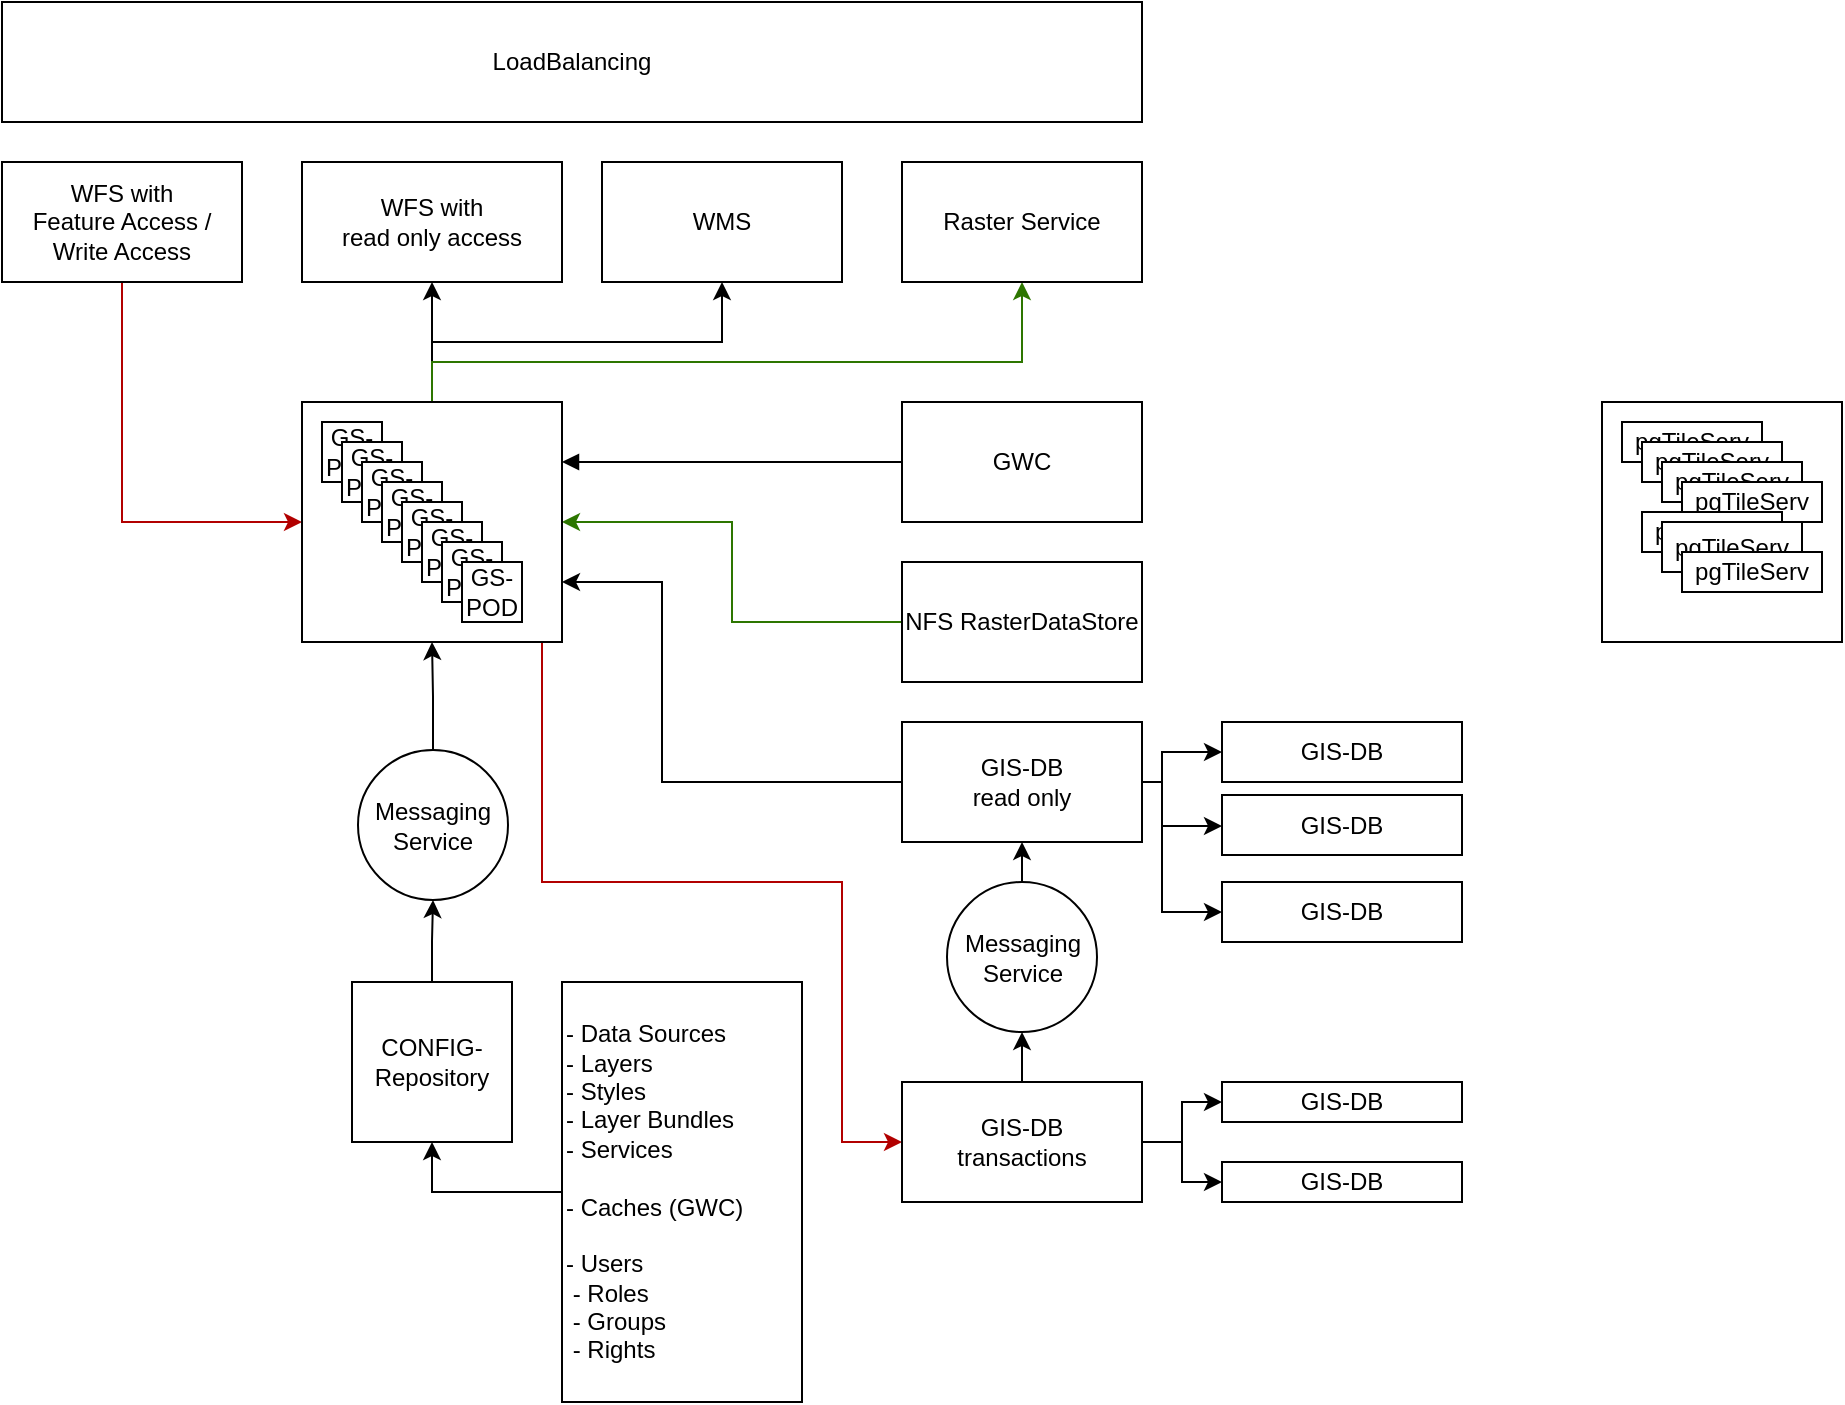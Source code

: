 <mxfile version="20.2.7" type="github">
  <diagram id="kBEQkJ9R00Mu1QqiutLS" name="Seite-1">
    <mxGraphModel dx="1476" dy="904" grid="1" gridSize="10" guides="1" tooltips="1" connect="1" arrows="1" fold="1" page="1" pageScale="1" pageWidth="827" pageHeight="1169" math="0" shadow="0">
      <root>
        <mxCell id="0" />
        <mxCell id="1" parent="0" />
        <mxCell id="1Yj2rp-FqBe1VxQH6b2S-27" style="edgeStyle=orthogonalEdgeStyle;rounded=0;orthogonalLoop=1;jettySize=auto;html=1;exitX=1;exitY=0.25;exitDx=0;exitDy=0;entryX=0;entryY=0.5;entryDx=0;entryDy=0;startArrow=block;startFill=1;endArrow=none;endFill=0;" edge="1" parent="1" source="1Yj2rp-FqBe1VxQH6b2S-3" target="1Yj2rp-FqBe1VxQH6b2S-18">
          <mxGeometry relative="1" as="geometry" />
        </mxCell>
        <mxCell id="1Yj2rp-FqBe1VxQH6b2S-28" style="edgeStyle=orthogonalEdgeStyle;rounded=0;orthogonalLoop=1;jettySize=auto;html=1;exitX=1;exitY=0.5;exitDx=0;exitDy=0;entryX=0;entryY=0.5;entryDx=0;entryDy=0;fillColor=#60a917;strokeColor=#2D7600;startArrow=classic;startFill=1;endArrow=none;endFill=0;" edge="1" parent="1" source="1Yj2rp-FqBe1VxQH6b2S-3" target="1Yj2rp-FqBe1VxQH6b2S-19">
          <mxGeometry relative="1" as="geometry" />
        </mxCell>
        <mxCell id="1Yj2rp-FqBe1VxQH6b2S-29" style="edgeStyle=orthogonalEdgeStyle;rounded=0;orthogonalLoop=1;jettySize=auto;html=1;exitX=1;exitY=0.75;exitDx=0;exitDy=0;entryX=0;entryY=0.5;entryDx=0;entryDy=0;startArrow=classic;startFill=1;endArrow=none;endFill=0;" edge="1" parent="1" source="1Yj2rp-FqBe1VxQH6b2S-3" target="1Yj2rp-FqBe1VxQH6b2S-20">
          <mxGeometry relative="1" as="geometry">
            <Array as="points">
              <mxPoint x="410" y="450" />
              <mxPoint x="410" y="550" />
            </Array>
          </mxGeometry>
        </mxCell>
        <mxCell id="1Yj2rp-FqBe1VxQH6b2S-38" style="edgeStyle=orthogonalEdgeStyle;rounded=0;orthogonalLoop=1;jettySize=auto;html=1;exitX=1;exitY=0.75;exitDx=0;exitDy=0;entryX=0;entryY=0.5;entryDx=0;entryDy=0;fillColor=#e51400;strokeColor=#B20000;" edge="1" parent="1" source="1Yj2rp-FqBe1VxQH6b2S-3" target="1Yj2rp-FqBe1VxQH6b2S-36">
          <mxGeometry relative="1" as="geometry">
            <Array as="points">
              <mxPoint x="350" y="450" />
              <mxPoint x="350" y="600" />
              <mxPoint x="500" y="600" />
              <mxPoint x="500" y="730" />
            </Array>
          </mxGeometry>
        </mxCell>
        <mxCell id="1Yj2rp-FqBe1VxQH6b2S-48" style="edgeStyle=orthogonalEdgeStyle;rounded=0;orthogonalLoop=1;jettySize=auto;html=1;exitX=0.5;exitY=0;exitDx=0;exitDy=0;entryX=0.5;entryY=1;entryDx=0;entryDy=0;" edge="1" parent="1" source="1Yj2rp-FqBe1VxQH6b2S-3" target="1Yj2rp-FqBe1VxQH6b2S-33">
          <mxGeometry relative="1" as="geometry" />
        </mxCell>
        <mxCell id="1Yj2rp-FqBe1VxQH6b2S-50" style="edgeStyle=orthogonalEdgeStyle;rounded=0;orthogonalLoop=1;jettySize=auto;html=1;" edge="1" parent="1" source="1Yj2rp-FqBe1VxQH6b2S-3" target="1Yj2rp-FqBe1VxQH6b2S-34">
          <mxGeometry relative="1" as="geometry">
            <mxPoint x="350.0" y="310" as="targetPoint" />
            <Array as="points">
              <mxPoint x="295" y="330" />
              <mxPoint x="440" y="330" />
            </Array>
          </mxGeometry>
        </mxCell>
        <mxCell id="1Yj2rp-FqBe1VxQH6b2S-51" style="edgeStyle=orthogonalEdgeStyle;rounded=0;orthogonalLoop=1;jettySize=auto;html=1;entryX=0.5;entryY=1;entryDx=0;entryDy=0;fillColor=#60a917;strokeColor=#2D7600;" edge="1" parent="1" source="1Yj2rp-FqBe1VxQH6b2S-3" target="1Yj2rp-FqBe1VxQH6b2S-35">
          <mxGeometry relative="1" as="geometry">
            <Array as="points">
              <mxPoint x="295" y="340" />
              <mxPoint x="590" y="340" />
            </Array>
          </mxGeometry>
        </mxCell>
        <mxCell id="1Yj2rp-FqBe1VxQH6b2S-13" style="edgeStyle=orthogonalEdgeStyle;rounded=0;orthogonalLoop=1;jettySize=auto;html=1;exitX=0.5;exitY=0;exitDx=0;exitDy=0;" edge="1" parent="1" source="1Yj2rp-FqBe1VxQH6b2S-2" target="1Yj2rp-FqBe1VxQH6b2S-12">
          <mxGeometry relative="1" as="geometry" />
        </mxCell>
        <mxCell id="1Yj2rp-FqBe1VxQH6b2S-2" value="CONFIG-Repository" style="whiteSpace=wrap;html=1;aspect=fixed;" vertex="1" parent="1">
          <mxGeometry x="255" y="650" width="80" height="80" as="geometry" />
        </mxCell>
        <mxCell id="1Yj2rp-FqBe1VxQH6b2S-14" style="edgeStyle=orthogonalEdgeStyle;rounded=0;orthogonalLoop=1;jettySize=auto;html=1;entryX=0.5;entryY=1;entryDx=0;entryDy=0;" edge="1" parent="1" source="1Yj2rp-FqBe1VxQH6b2S-12" target="1Yj2rp-FqBe1VxQH6b2S-3">
          <mxGeometry relative="1" as="geometry" />
        </mxCell>
        <mxCell id="1Yj2rp-FqBe1VxQH6b2S-12" value="&lt;div&gt;Messaging&lt;/div&gt;&lt;div&gt;Service&lt;/div&gt;" style="ellipse;whiteSpace=wrap;html=1;aspect=fixed;" vertex="1" parent="1">
          <mxGeometry x="258" y="534" width="75" height="75" as="geometry" />
        </mxCell>
        <mxCell id="1Yj2rp-FqBe1VxQH6b2S-16" style="edgeStyle=orthogonalEdgeStyle;rounded=0;orthogonalLoop=1;jettySize=auto;html=1;entryX=0.5;entryY=1;entryDx=0;entryDy=0;" edge="1" parent="1" source="1Yj2rp-FqBe1VxQH6b2S-15" target="1Yj2rp-FqBe1VxQH6b2S-2">
          <mxGeometry relative="1" as="geometry" />
        </mxCell>
        <mxCell id="1Yj2rp-FqBe1VxQH6b2S-15" value="&lt;div align=&quot;left&quot;&gt;- Data Sources&lt;/div&gt;&lt;div align=&quot;left&quot;&gt;- Layers&lt;/div&gt;&lt;div align=&quot;left&quot;&gt;- Styles&lt;/div&gt;&lt;div align=&quot;left&quot;&gt;- Layer Bundles&lt;/div&gt;&lt;div align=&quot;left&quot;&gt;- Services&lt;br&gt;&lt;/div&gt;&lt;div align=&quot;left&quot;&gt;&lt;br&gt;&lt;/div&gt;&lt;div align=&quot;left&quot;&gt;- Caches (GWC)&lt;/div&gt;&lt;div align=&quot;left&quot;&gt;&lt;br&gt;&lt;/div&gt;&lt;div align=&quot;left&quot;&gt;- Users&lt;/div&gt;&lt;div align=&quot;left&quot;&gt;&lt;span style=&quot;white-space: pre;&quot;&gt;	&lt;/span&gt;- Roles&lt;/div&gt;&lt;div align=&quot;left&quot;&gt;&lt;span style=&quot;white-space: pre;&quot;&gt;	&lt;/span&gt;- Groups&lt;/div&gt;&lt;div align=&quot;left&quot;&gt;&lt;span style=&quot;white-space: pre;&quot;&gt;	&lt;/span&gt;- Rights&lt;/div&gt;" style="rounded=0;whiteSpace=wrap;html=1;align=left;" vertex="1" parent="1">
          <mxGeometry x="360" y="650" width="120" height="210" as="geometry" />
        </mxCell>
        <mxCell id="1Yj2rp-FqBe1VxQH6b2S-18" value="GWC" style="rounded=0;whiteSpace=wrap;html=1;" vertex="1" parent="1">
          <mxGeometry x="530" y="360" width="120" height="60" as="geometry" />
        </mxCell>
        <mxCell id="1Yj2rp-FqBe1VxQH6b2S-19" value="NFS RasterDataStore" style="rounded=0;whiteSpace=wrap;html=1;" vertex="1" parent="1">
          <mxGeometry x="530" y="440" width="120" height="60" as="geometry" />
        </mxCell>
        <mxCell id="1Yj2rp-FqBe1VxQH6b2S-24" style="edgeStyle=orthogonalEdgeStyle;rounded=0;orthogonalLoop=1;jettySize=auto;html=1;exitX=1;exitY=0.5;exitDx=0;exitDy=0;entryX=0;entryY=0.5;entryDx=0;entryDy=0;" edge="1" parent="1" source="1Yj2rp-FqBe1VxQH6b2S-20" target="1Yj2rp-FqBe1VxQH6b2S-21">
          <mxGeometry relative="1" as="geometry">
            <Array as="points">
              <mxPoint x="660" y="550" />
              <mxPoint x="660" y="535" />
            </Array>
          </mxGeometry>
        </mxCell>
        <mxCell id="1Yj2rp-FqBe1VxQH6b2S-25" style="edgeStyle=orthogonalEdgeStyle;rounded=0;orthogonalLoop=1;jettySize=auto;html=1;exitX=1;exitY=0.5;exitDx=0;exitDy=0;entryX=0;entryY=0.5;entryDx=0;entryDy=0;" edge="1" parent="1" source="1Yj2rp-FqBe1VxQH6b2S-20" target="1Yj2rp-FqBe1VxQH6b2S-22">
          <mxGeometry relative="1" as="geometry">
            <Array as="points">
              <mxPoint x="660" y="550" />
              <mxPoint x="660" y="572" />
              <mxPoint x="690" y="572" />
            </Array>
          </mxGeometry>
        </mxCell>
        <mxCell id="1Yj2rp-FqBe1VxQH6b2S-26" style="edgeStyle=orthogonalEdgeStyle;rounded=0;orthogonalLoop=1;jettySize=auto;html=1;exitX=1;exitY=0.5;exitDx=0;exitDy=0;entryX=0;entryY=0.5;entryDx=0;entryDy=0;" edge="1" parent="1" source="1Yj2rp-FqBe1VxQH6b2S-20" target="1Yj2rp-FqBe1VxQH6b2S-23">
          <mxGeometry relative="1" as="geometry">
            <Array as="points">
              <mxPoint x="660" y="550" />
              <mxPoint x="660" y="615" />
            </Array>
          </mxGeometry>
        </mxCell>
        <mxCell id="1Yj2rp-FqBe1VxQH6b2S-20" value="&lt;div&gt;GIS-DB&lt;/div&gt;&lt;div&gt;read only&lt;br&gt;&lt;/div&gt;" style="rounded=0;whiteSpace=wrap;html=1;" vertex="1" parent="1">
          <mxGeometry x="530" y="520" width="120" height="60" as="geometry" />
        </mxCell>
        <mxCell id="1Yj2rp-FqBe1VxQH6b2S-21" value="GIS-DB" style="rounded=0;whiteSpace=wrap;html=1;" vertex="1" parent="1">
          <mxGeometry x="690" y="520" width="120" height="30" as="geometry" />
        </mxCell>
        <mxCell id="1Yj2rp-FqBe1VxQH6b2S-22" value="GIS-DB" style="rounded=0;whiteSpace=wrap;html=1;" vertex="1" parent="1">
          <mxGeometry x="690" y="556.5" width="120" height="30" as="geometry" />
        </mxCell>
        <mxCell id="1Yj2rp-FqBe1VxQH6b2S-23" value="GIS-DB" style="rounded=0;whiteSpace=wrap;html=1;" vertex="1" parent="1">
          <mxGeometry x="690" y="600" width="120" height="30" as="geometry" />
        </mxCell>
        <mxCell id="1Yj2rp-FqBe1VxQH6b2S-46" style="edgeStyle=orthogonalEdgeStyle;rounded=0;orthogonalLoop=1;jettySize=auto;html=1;exitX=0.5;exitY=1;exitDx=0;exitDy=0;entryX=0;entryY=0.5;entryDx=0;entryDy=0;fillColor=#e51400;strokeColor=#B20000;" edge="1" parent="1" source="1Yj2rp-FqBe1VxQH6b2S-32" target="1Yj2rp-FqBe1VxQH6b2S-3">
          <mxGeometry relative="1" as="geometry" />
        </mxCell>
        <mxCell id="1Yj2rp-FqBe1VxQH6b2S-32" value="&lt;div&gt;WFS with&lt;/div&gt;&lt;div&gt;Feature Access / Write Access&lt;br&gt;&lt;/div&gt;" style="rounded=0;whiteSpace=wrap;html=1;" vertex="1" parent="1">
          <mxGeometry x="80" y="240" width="120" height="60" as="geometry" />
        </mxCell>
        <mxCell id="1Yj2rp-FqBe1VxQH6b2S-33" value="&lt;div&gt;WFS with&lt;/div&gt;&lt;div&gt;read only access&lt;br&gt;&lt;/div&gt;" style="rounded=0;whiteSpace=wrap;html=1;" vertex="1" parent="1">
          <mxGeometry x="230" y="240" width="130" height="60" as="geometry" />
        </mxCell>
        <mxCell id="1Yj2rp-FqBe1VxQH6b2S-34" value="WMS" style="rounded=0;whiteSpace=wrap;html=1;" vertex="1" parent="1">
          <mxGeometry x="380" y="240" width="120" height="60" as="geometry" />
        </mxCell>
        <mxCell id="1Yj2rp-FqBe1VxQH6b2S-35" value="Raster Service" style="rounded=0;whiteSpace=wrap;html=1;" vertex="1" parent="1">
          <mxGeometry x="530" y="240" width="120" height="60" as="geometry" />
        </mxCell>
        <mxCell id="1Yj2rp-FqBe1VxQH6b2S-39" style="edgeStyle=orthogonalEdgeStyle;rounded=0;orthogonalLoop=1;jettySize=auto;html=1;exitX=0.5;exitY=0;exitDx=0;exitDy=0;entryX=0.5;entryY=1;entryDx=0;entryDy=0;" edge="1" parent="1" source="1Yj2rp-FqBe1VxQH6b2S-36" target="1Yj2rp-FqBe1VxQH6b2S-37">
          <mxGeometry relative="1" as="geometry" />
        </mxCell>
        <mxCell id="1Yj2rp-FqBe1VxQH6b2S-42" style="edgeStyle=orthogonalEdgeStyle;rounded=0;orthogonalLoop=1;jettySize=auto;html=1;exitX=1;exitY=0.5;exitDx=0;exitDy=0;entryX=0;entryY=0.5;entryDx=0;entryDy=0;" edge="1" parent="1" source="1Yj2rp-FqBe1VxQH6b2S-36" target="1Yj2rp-FqBe1VxQH6b2S-41">
          <mxGeometry relative="1" as="geometry" />
        </mxCell>
        <mxCell id="1Yj2rp-FqBe1VxQH6b2S-44" style="edgeStyle=orthogonalEdgeStyle;rounded=0;orthogonalLoop=1;jettySize=auto;html=1;exitX=1;exitY=0.5;exitDx=0;exitDy=0;" edge="1" parent="1" source="1Yj2rp-FqBe1VxQH6b2S-36" target="1Yj2rp-FqBe1VxQH6b2S-43">
          <mxGeometry relative="1" as="geometry" />
        </mxCell>
        <mxCell id="1Yj2rp-FqBe1VxQH6b2S-36" value="&lt;div&gt;GIS-DB &lt;br&gt;&lt;/div&gt;&lt;div&gt;transactions&lt;br&gt;&lt;/div&gt;" style="rounded=0;whiteSpace=wrap;html=1;" vertex="1" parent="1">
          <mxGeometry x="530" y="700" width="120" height="60" as="geometry" />
        </mxCell>
        <mxCell id="1Yj2rp-FqBe1VxQH6b2S-40" style="edgeStyle=orthogonalEdgeStyle;rounded=0;orthogonalLoop=1;jettySize=auto;html=1;exitX=0.5;exitY=0;exitDx=0;exitDy=0;entryX=0.5;entryY=1;entryDx=0;entryDy=0;" edge="1" parent="1" source="1Yj2rp-FqBe1VxQH6b2S-37" target="1Yj2rp-FqBe1VxQH6b2S-20">
          <mxGeometry relative="1" as="geometry" />
        </mxCell>
        <mxCell id="1Yj2rp-FqBe1VxQH6b2S-37" value="&lt;div&gt;Messaging&lt;/div&gt;&lt;div&gt;Service&lt;/div&gt;" style="ellipse;whiteSpace=wrap;html=1;aspect=fixed;" vertex="1" parent="1">
          <mxGeometry x="552.5" y="600" width="75" height="75" as="geometry" />
        </mxCell>
        <mxCell id="1Yj2rp-FqBe1VxQH6b2S-41" value="GIS-DB" style="rounded=0;whiteSpace=wrap;html=1;" vertex="1" parent="1">
          <mxGeometry x="690" y="700" width="120" height="20" as="geometry" />
        </mxCell>
        <mxCell id="1Yj2rp-FqBe1VxQH6b2S-43" value="GIS-DB" style="rounded=0;whiteSpace=wrap;html=1;" vertex="1" parent="1">
          <mxGeometry x="690" y="740" width="120" height="20" as="geometry" />
        </mxCell>
        <mxCell id="1Yj2rp-FqBe1VxQH6b2S-60" value="" style="group" vertex="1" connectable="0" parent="1">
          <mxGeometry x="880" y="360" width="120" height="120" as="geometry" />
        </mxCell>
        <mxCell id="1Yj2rp-FqBe1VxQH6b2S-52" value="" style="whiteSpace=wrap;html=1;aspect=fixed;" vertex="1" parent="1Yj2rp-FqBe1VxQH6b2S-60">
          <mxGeometry width="120" height="120" as="geometry" />
        </mxCell>
        <mxCell id="1Yj2rp-FqBe1VxQH6b2S-53" value="&lt;div&gt;pgTileServ&lt;/div&gt;" style="rounded=0;whiteSpace=wrap;html=1;" vertex="1" parent="1Yj2rp-FqBe1VxQH6b2S-60">
          <mxGeometry x="10" y="10" width="70" height="20" as="geometry" />
        </mxCell>
        <mxCell id="1Yj2rp-FqBe1VxQH6b2S-54" value="&lt;div&gt;pgTileServ&lt;/div&gt;" style="rounded=0;whiteSpace=wrap;html=1;" vertex="1" parent="1Yj2rp-FqBe1VxQH6b2S-60">
          <mxGeometry x="20" y="20" width="70" height="20" as="geometry" />
        </mxCell>
        <mxCell id="1Yj2rp-FqBe1VxQH6b2S-55" value="&lt;div&gt;pgTileServ&lt;/div&gt;" style="rounded=0;whiteSpace=wrap;html=1;" vertex="1" parent="1Yj2rp-FqBe1VxQH6b2S-60">
          <mxGeometry x="30" y="30" width="70" height="20" as="geometry" />
        </mxCell>
        <mxCell id="1Yj2rp-FqBe1VxQH6b2S-56" value="&lt;div&gt;pgTileServ&lt;/div&gt;" style="rounded=0;whiteSpace=wrap;html=1;" vertex="1" parent="1Yj2rp-FqBe1VxQH6b2S-60">
          <mxGeometry x="40" y="40" width="70" height="20" as="geometry" />
        </mxCell>
        <mxCell id="1Yj2rp-FqBe1VxQH6b2S-57" value="&lt;div&gt;pgTileServ&lt;/div&gt;" style="rounded=0;whiteSpace=wrap;html=1;" vertex="1" parent="1Yj2rp-FqBe1VxQH6b2S-60">
          <mxGeometry x="20" y="55" width="70" height="20" as="geometry" />
        </mxCell>
        <mxCell id="1Yj2rp-FqBe1VxQH6b2S-58" value="&lt;div&gt;pgTileServ&lt;/div&gt;" style="rounded=0;whiteSpace=wrap;html=1;" vertex="1" parent="1Yj2rp-FqBe1VxQH6b2S-60">
          <mxGeometry x="30" y="60" width="70" height="25" as="geometry" />
        </mxCell>
        <mxCell id="1Yj2rp-FqBe1VxQH6b2S-59" value="&lt;div&gt;pgTileServ&lt;/div&gt;" style="rounded=0;whiteSpace=wrap;html=1;" vertex="1" parent="1Yj2rp-FqBe1VxQH6b2S-60">
          <mxGeometry x="40" y="75" width="70" height="20" as="geometry" />
        </mxCell>
        <mxCell id="1Yj2rp-FqBe1VxQH6b2S-61" value="" style="group" vertex="1" connectable="0" parent="1">
          <mxGeometry x="230" y="360" width="130" height="120" as="geometry" />
        </mxCell>
        <mxCell id="1Yj2rp-FqBe1VxQH6b2S-3" value="" style="rounded=0;whiteSpace=wrap;html=1;" vertex="1" parent="1Yj2rp-FqBe1VxQH6b2S-61">
          <mxGeometry width="130" height="120" as="geometry" />
        </mxCell>
        <mxCell id="1Yj2rp-FqBe1VxQH6b2S-1" value="GS-POD" style="whiteSpace=wrap;html=1;aspect=fixed;" vertex="1" parent="1Yj2rp-FqBe1VxQH6b2S-61">
          <mxGeometry x="10" y="10" width="30" height="30" as="geometry" />
        </mxCell>
        <mxCell id="1Yj2rp-FqBe1VxQH6b2S-4" value="GS-POD" style="whiteSpace=wrap;html=1;aspect=fixed;" vertex="1" parent="1Yj2rp-FqBe1VxQH6b2S-61">
          <mxGeometry x="20" y="20" width="30" height="30" as="geometry" />
        </mxCell>
        <mxCell id="1Yj2rp-FqBe1VxQH6b2S-5" value="GS-POD" style="whiteSpace=wrap;html=1;aspect=fixed;" vertex="1" parent="1Yj2rp-FqBe1VxQH6b2S-61">
          <mxGeometry x="30" y="30" width="30" height="30" as="geometry" />
        </mxCell>
        <mxCell id="1Yj2rp-FqBe1VxQH6b2S-6" value="GS-POD" style="whiteSpace=wrap;html=1;aspect=fixed;" vertex="1" parent="1Yj2rp-FqBe1VxQH6b2S-61">
          <mxGeometry x="40" y="40" width="30" height="30" as="geometry" />
        </mxCell>
        <mxCell id="1Yj2rp-FqBe1VxQH6b2S-7" value="GS-POD" style="whiteSpace=wrap;html=1;aspect=fixed;" vertex="1" parent="1Yj2rp-FqBe1VxQH6b2S-61">
          <mxGeometry x="50" y="50" width="30" height="30" as="geometry" />
        </mxCell>
        <mxCell id="1Yj2rp-FqBe1VxQH6b2S-8" value="GS-POD" style="whiteSpace=wrap;html=1;aspect=fixed;" vertex="1" parent="1Yj2rp-FqBe1VxQH6b2S-61">
          <mxGeometry x="60" y="60" width="30" height="30" as="geometry" />
        </mxCell>
        <mxCell id="1Yj2rp-FqBe1VxQH6b2S-9" value="GS-POD" style="whiteSpace=wrap;html=1;aspect=fixed;" vertex="1" parent="1Yj2rp-FqBe1VxQH6b2S-61">
          <mxGeometry x="70" y="70" width="30" height="30" as="geometry" />
        </mxCell>
        <mxCell id="1Yj2rp-FqBe1VxQH6b2S-10" value="GS-POD" style="whiteSpace=wrap;html=1;aspect=fixed;" vertex="1" parent="1Yj2rp-FqBe1VxQH6b2S-61">
          <mxGeometry x="80" y="80" width="30" height="30" as="geometry" />
        </mxCell>
        <mxCell id="1Yj2rp-FqBe1VxQH6b2S-62" value="LoadBalancing" style="rounded=0;whiteSpace=wrap;html=1;" vertex="1" parent="1">
          <mxGeometry x="80" y="160" width="570" height="60" as="geometry" />
        </mxCell>
      </root>
    </mxGraphModel>
  </diagram>
</mxfile>

